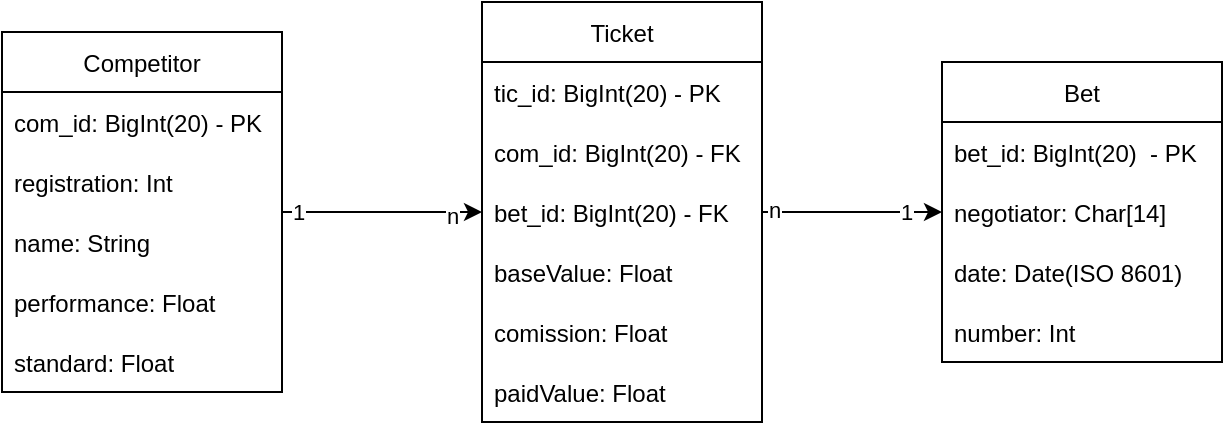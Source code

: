 <mxfile version="20.3.6" type="device"><diagram id="RP7Fw8QSj0AMlOhbAmGy" name="Pagina-1"><mxGraphModel dx="459" dy="776" grid="1" gridSize="10" guides="1" tooltips="1" connect="1" arrows="1" fold="1" page="1" pageScale="1" pageWidth="827" pageHeight="1169" math="0" shadow="0"><root><mxCell id="0"/><mxCell id="1" parent="0"/><mxCell id="F9fY-yfpSROoZKnNU_8C-19" style="edgeStyle=orthogonalEdgeStyle;rounded=0;orthogonalLoop=1;jettySize=auto;html=1;" edge="1" parent="1" source="F9fY-yfpSROoZKnNU_8C-1" target="F9fY-yfpSROoZKnNU_8C-5"><mxGeometry relative="1" as="geometry"/></mxCell><mxCell id="F9fY-yfpSROoZKnNU_8C-20" value="1" style="edgeLabel;html=1;align=center;verticalAlign=middle;resizable=0;points=[];" vertex="1" connectable="0" parent="F9fY-yfpSROoZKnNU_8C-19"><mxGeometry x="-0.848" relative="1" as="geometry"><mxPoint as="offset"/></mxGeometry></mxCell><mxCell id="F9fY-yfpSROoZKnNU_8C-21" value="n" style="edgeLabel;html=1;align=center;verticalAlign=middle;resizable=0;points=[];" vertex="1" connectable="0" parent="F9fY-yfpSROoZKnNU_8C-19"><mxGeometry x="0.701" y="-2" relative="1" as="geometry"><mxPoint as="offset"/></mxGeometry></mxCell><mxCell id="F9fY-yfpSROoZKnNU_8C-1" value="Competitor" style="swimlane;fontStyle=0;childLayout=stackLayout;horizontal=1;startSize=30;horizontalStack=0;resizeParent=1;resizeParentMax=0;resizeLast=0;collapsible=1;marginBottom=0;" vertex="1" parent="1"><mxGeometry x="120" y="265" width="140" height="180" as="geometry"/></mxCell><mxCell id="F9fY-yfpSROoZKnNU_8C-26" value="com_id: BigInt(20) - PK" style="text;strokeColor=none;fillColor=none;align=left;verticalAlign=middle;spacingLeft=4;spacingRight=4;overflow=hidden;points=[[0,0.5],[1,0.5]];portConstraint=eastwest;rotatable=0;" vertex="1" parent="F9fY-yfpSROoZKnNU_8C-1"><mxGeometry y="30" width="140" height="30" as="geometry"/></mxCell><mxCell id="F9fY-yfpSROoZKnNU_8C-2" value="registration: Int   " style="text;strokeColor=none;fillColor=none;align=left;verticalAlign=middle;spacingLeft=4;spacingRight=4;overflow=hidden;points=[[0,0.5],[1,0.5]];portConstraint=eastwest;rotatable=0;" vertex="1" parent="F9fY-yfpSROoZKnNU_8C-1"><mxGeometry y="60" width="140" height="30" as="geometry"/></mxCell><mxCell id="F9fY-yfpSROoZKnNU_8C-3" value="name: String" style="text;strokeColor=none;fillColor=none;align=left;verticalAlign=middle;spacingLeft=4;spacingRight=4;overflow=hidden;points=[[0,0.5],[1,0.5]];portConstraint=eastwest;rotatable=0;" vertex="1" parent="F9fY-yfpSROoZKnNU_8C-1"><mxGeometry y="90" width="140" height="30" as="geometry"/></mxCell><mxCell id="F9fY-yfpSROoZKnNU_8C-11" value="performance: Float" style="text;strokeColor=none;fillColor=none;align=left;verticalAlign=middle;spacingLeft=4;spacingRight=4;overflow=hidden;points=[[0,0.5],[1,0.5]];portConstraint=eastwest;rotatable=0;" vertex="1" parent="F9fY-yfpSROoZKnNU_8C-1"><mxGeometry y="120" width="140" height="30" as="geometry"/></mxCell><mxCell id="F9fY-yfpSROoZKnNU_8C-4" value="standard: Float" style="text;strokeColor=none;fillColor=none;align=left;verticalAlign=middle;spacingLeft=4;spacingRight=4;overflow=hidden;points=[[0,0.5],[1,0.5]];portConstraint=eastwest;rotatable=0;" vertex="1" parent="F9fY-yfpSROoZKnNU_8C-1"><mxGeometry y="150" width="140" height="30" as="geometry"/></mxCell><mxCell id="F9fY-yfpSROoZKnNU_8C-22" style="edgeStyle=orthogonalEdgeStyle;rounded=0;orthogonalLoop=1;jettySize=auto;html=1;" edge="1" parent="1" source="F9fY-yfpSROoZKnNU_8C-5" target="F9fY-yfpSROoZKnNU_8C-12"><mxGeometry relative="1" as="geometry"/></mxCell><mxCell id="F9fY-yfpSROoZKnNU_8C-23" value="n" style="edgeLabel;html=1;align=center;verticalAlign=middle;resizable=0;points=[];" vertex="1" connectable="0" parent="F9fY-yfpSROoZKnNU_8C-22"><mxGeometry x="-0.867" y="1" relative="1" as="geometry"><mxPoint as="offset"/></mxGeometry></mxCell><mxCell id="F9fY-yfpSROoZKnNU_8C-24" value="1" style="edgeLabel;html=1;align=center;verticalAlign=middle;resizable=0;points=[];" vertex="1" connectable="0" parent="F9fY-yfpSROoZKnNU_8C-22"><mxGeometry x="0.591" relative="1" as="geometry"><mxPoint as="offset"/></mxGeometry></mxCell><mxCell id="F9fY-yfpSROoZKnNU_8C-5" value="Ticket" style="swimlane;fontStyle=0;childLayout=stackLayout;horizontal=1;startSize=30;horizontalStack=0;resizeParent=1;resizeParentMax=0;resizeLast=0;collapsible=1;marginBottom=0;" vertex="1" parent="1"><mxGeometry x="360" y="250" width="140" height="210" as="geometry"/></mxCell><mxCell id="F9fY-yfpSROoZKnNU_8C-27" value="tic_id: BigInt(20) - PK" style="text;strokeColor=none;fillColor=none;align=left;verticalAlign=middle;spacingLeft=4;spacingRight=4;overflow=hidden;points=[[0,0.5],[1,0.5]];portConstraint=eastwest;rotatable=0;" vertex="1" parent="F9fY-yfpSROoZKnNU_8C-5"><mxGeometry y="30" width="140" height="30" as="geometry"/></mxCell><mxCell id="F9fY-yfpSROoZKnNU_8C-29" value="com_id: BigInt(20) - FK" style="text;strokeColor=none;fillColor=none;align=left;verticalAlign=middle;spacingLeft=4;spacingRight=4;overflow=hidden;points=[[0,0.5],[1,0.5]];portConstraint=eastwest;rotatable=0;" vertex="1" parent="F9fY-yfpSROoZKnNU_8C-5"><mxGeometry y="60" width="140" height="30" as="geometry"/></mxCell><mxCell id="F9fY-yfpSROoZKnNU_8C-30" value="bet_id: BigInt(20) - FK" style="text;strokeColor=none;fillColor=none;align=left;verticalAlign=middle;spacingLeft=4;spacingRight=4;overflow=hidden;points=[[0,0.5],[1,0.5]];portConstraint=eastwest;rotatable=0;" vertex="1" parent="F9fY-yfpSROoZKnNU_8C-5"><mxGeometry y="90" width="140" height="30" as="geometry"/></mxCell><mxCell id="F9fY-yfpSROoZKnNU_8C-7" value="baseValue: Float" style="text;strokeColor=none;fillColor=none;align=left;verticalAlign=middle;spacingLeft=4;spacingRight=4;overflow=hidden;points=[[0,0.5],[1,0.5]];portConstraint=eastwest;rotatable=0;" vertex="1" parent="F9fY-yfpSROoZKnNU_8C-5"><mxGeometry y="120" width="140" height="30" as="geometry"/></mxCell><mxCell id="F9fY-yfpSROoZKnNU_8C-18" value="comission: Float" style="text;strokeColor=none;fillColor=none;align=left;verticalAlign=middle;spacingLeft=4;spacingRight=4;overflow=hidden;points=[[0,0.5],[1,0.5]];portConstraint=eastwest;rotatable=0;" vertex="1" parent="F9fY-yfpSROoZKnNU_8C-5"><mxGeometry y="150" width="140" height="30" as="geometry"/></mxCell><mxCell id="F9fY-yfpSROoZKnNU_8C-8" value="paidValue: Float" style="text;strokeColor=none;fillColor=none;align=left;verticalAlign=middle;spacingLeft=4;spacingRight=4;overflow=hidden;points=[[0,0.5],[1,0.5]];portConstraint=eastwest;rotatable=0;" vertex="1" parent="F9fY-yfpSROoZKnNU_8C-5"><mxGeometry y="180" width="140" height="30" as="geometry"/></mxCell><mxCell id="F9fY-yfpSROoZKnNU_8C-12" value="Bet" style="swimlane;fontStyle=0;childLayout=stackLayout;horizontal=1;startSize=30;horizontalStack=0;resizeParent=1;resizeParentMax=0;resizeLast=0;collapsible=1;marginBottom=0;" vertex="1" parent="1"><mxGeometry x="590" y="280" width="140" height="150" as="geometry"/></mxCell><mxCell id="F9fY-yfpSROoZKnNU_8C-28" value="bet_id: BigInt(20)  - PK" style="text;strokeColor=none;fillColor=none;align=left;verticalAlign=middle;spacingLeft=4;spacingRight=4;overflow=hidden;points=[[0,0.5],[1,0.5]];portConstraint=eastwest;rotatable=0;" vertex="1" parent="F9fY-yfpSROoZKnNU_8C-12"><mxGeometry y="30" width="140" height="30" as="geometry"/></mxCell><mxCell id="F9fY-yfpSROoZKnNU_8C-13" value="negotiator: Char[14]" style="text;strokeColor=none;fillColor=none;align=left;verticalAlign=middle;spacingLeft=4;spacingRight=4;overflow=hidden;points=[[0,0.5],[1,0.5]];portConstraint=eastwest;rotatable=0;" vertex="1" parent="F9fY-yfpSROoZKnNU_8C-12"><mxGeometry y="60" width="140" height="30" as="geometry"/></mxCell><mxCell id="F9fY-yfpSROoZKnNU_8C-14" value="date: Date(ISO 8601)" style="text;strokeColor=none;fillColor=none;align=left;verticalAlign=middle;spacingLeft=4;spacingRight=4;overflow=hidden;points=[[0,0.5],[1,0.5]];portConstraint=eastwest;rotatable=0;" vertex="1" parent="F9fY-yfpSROoZKnNU_8C-12"><mxGeometry y="90" width="140" height="30" as="geometry"/></mxCell><mxCell id="F9fY-yfpSROoZKnNU_8C-15" value="number: Int" style="text;strokeColor=none;fillColor=none;align=left;verticalAlign=middle;spacingLeft=4;spacingRight=4;overflow=hidden;points=[[0,0.5],[1,0.5]];portConstraint=eastwest;rotatable=0;" vertex="1" parent="F9fY-yfpSROoZKnNU_8C-12"><mxGeometry y="120" width="140" height="30" as="geometry"/></mxCell></root></mxGraphModel></diagram></mxfile>